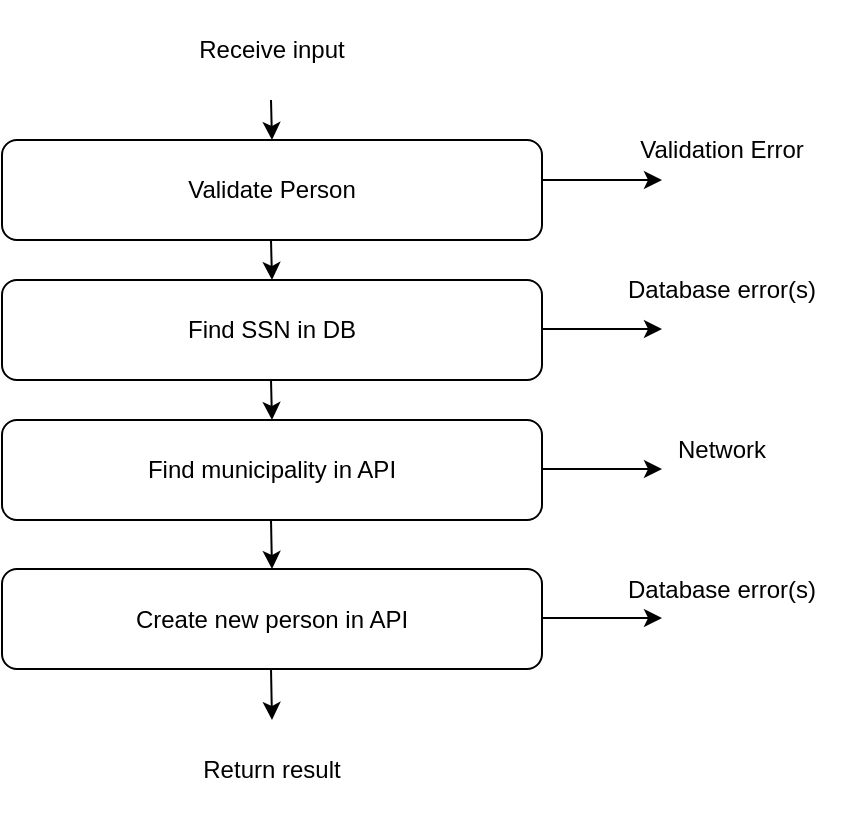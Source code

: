 <mxfile version="28.2.5">
  <diagram name="Page-1" id="AsdL_5mTY6G0yCW5HyQV">
    <mxGraphModel dx="1257" dy="844" grid="1" gridSize="10" guides="1" tooltips="1" connect="1" arrows="1" fold="1" page="1" pageScale="1" pageWidth="827" pageHeight="1169" math="0" shadow="0">
      <root>
        <mxCell id="0" />
        <mxCell id="1" parent="0" />
        <mxCell id="72SExVHrg0FJt113ZIdG-1" value="Receive input" style="rounded=1;whiteSpace=wrap;html=1;strokeColor=none;" vertex="1" parent="1">
          <mxGeometry x="150" y="300" width="270" height="50" as="geometry" />
        </mxCell>
        <mxCell id="72SExVHrg0FJt113ZIdG-2" value="Validate Person" style="rounded=1;whiteSpace=wrap;html=1;" vertex="1" parent="1">
          <mxGeometry x="150" y="370" width="270" height="50" as="geometry" />
        </mxCell>
        <mxCell id="72SExVHrg0FJt113ZIdG-3" value="Find SSN in DB" style="rounded=1;whiteSpace=wrap;html=1;" vertex="1" parent="1">
          <mxGeometry x="150" y="440" width="270" height="50" as="geometry" />
        </mxCell>
        <mxCell id="72SExVHrg0FJt113ZIdG-4" value="Find municipality in API" style="rounded=1;whiteSpace=wrap;html=1;" vertex="1" parent="1">
          <mxGeometry x="150" y="510" width="270" height="50" as="geometry" />
        </mxCell>
        <mxCell id="72SExVHrg0FJt113ZIdG-5" value="Create new person in API" style="rounded=1;whiteSpace=wrap;html=1;" vertex="1" parent="1">
          <mxGeometry x="150" y="584.5" width="270" height="50" as="geometry" />
        </mxCell>
        <mxCell id="72SExVHrg0FJt113ZIdG-6" value="" style="endArrow=classic;html=1;rounded=0;" edge="1" parent="1">
          <mxGeometry width="50" height="50" relative="1" as="geometry">
            <mxPoint x="284.5" y="634.5" as="sourcePoint" />
            <mxPoint x="285" y="660" as="targetPoint" />
          </mxGeometry>
        </mxCell>
        <mxCell id="72SExVHrg0FJt113ZIdG-7" value="" style="endArrow=classic;html=1;rounded=0;entryX=0.5;entryY=0;entryDx=0;entryDy=0;" edge="1" parent="1" target="72SExVHrg0FJt113ZIdG-2">
          <mxGeometry width="50" height="50" relative="1" as="geometry">
            <mxPoint x="284.5" y="350" as="sourcePoint" />
            <mxPoint x="284.5" y="400" as="targetPoint" />
          </mxGeometry>
        </mxCell>
        <mxCell id="72SExVHrg0FJt113ZIdG-8" value="" style="endArrow=classic;html=1;rounded=0;entryX=0.5;entryY=0;entryDx=0;entryDy=0;" edge="1" parent="1" target="72SExVHrg0FJt113ZIdG-3">
          <mxGeometry width="50" height="50" relative="1" as="geometry">
            <mxPoint x="284.5" y="420" as="sourcePoint" />
            <mxPoint x="284.5" y="470" as="targetPoint" />
          </mxGeometry>
        </mxCell>
        <mxCell id="72SExVHrg0FJt113ZIdG-9" value="" style="endArrow=classic;html=1;rounded=0;entryX=0.5;entryY=0;entryDx=0;entryDy=0;" edge="1" parent="1" target="72SExVHrg0FJt113ZIdG-4">
          <mxGeometry width="50" height="50" relative="1" as="geometry">
            <mxPoint x="284.5" y="490" as="sourcePoint" />
            <mxPoint x="284.5" y="540" as="targetPoint" />
          </mxGeometry>
        </mxCell>
        <mxCell id="72SExVHrg0FJt113ZIdG-10" value="" style="endArrow=classic;html=1;rounded=0;entryX=0.5;entryY=0;entryDx=0;entryDy=0;" edge="1" parent="1" target="72SExVHrg0FJt113ZIdG-5">
          <mxGeometry width="50" height="50" relative="1" as="geometry">
            <mxPoint x="284.5" y="560" as="sourcePoint" />
            <mxPoint x="285" y="590" as="targetPoint" />
          </mxGeometry>
        </mxCell>
        <mxCell id="72SExVHrg0FJt113ZIdG-11" value="Return result" style="rounded=1;whiteSpace=wrap;html=1;strokeColor=none;" vertex="1" parent="1">
          <mxGeometry x="150" y="660" width="270" height="50" as="geometry" />
        </mxCell>
        <mxCell id="72SExVHrg0FJt113ZIdG-12" value="" style="endArrow=classic;html=1;rounded=0;" edge="1" parent="1">
          <mxGeometry width="50" height="50" relative="1" as="geometry">
            <mxPoint x="420" y="390" as="sourcePoint" />
            <mxPoint x="480" y="390" as="targetPoint" />
          </mxGeometry>
        </mxCell>
        <mxCell id="72SExVHrg0FJt113ZIdG-13" value="" style="endArrow=classic;html=1;rounded=0;" edge="1" parent="1">
          <mxGeometry width="50" height="50" relative="1" as="geometry">
            <mxPoint x="420" y="464.5" as="sourcePoint" />
            <mxPoint x="480" y="464.5" as="targetPoint" />
          </mxGeometry>
        </mxCell>
        <mxCell id="72SExVHrg0FJt113ZIdG-14" value="" style="endArrow=classic;html=1;rounded=0;" edge="1" parent="1">
          <mxGeometry width="50" height="50" relative="1" as="geometry">
            <mxPoint x="420" y="534.5" as="sourcePoint" />
            <mxPoint x="480" y="534.5" as="targetPoint" />
          </mxGeometry>
        </mxCell>
        <mxCell id="72SExVHrg0FJt113ZIdG-15" value="" style="endArrow=classic;html=1;rounded=0;" edge="1" parent="1">
          <mxGeometry width="50" height="50" relative="1" as="geometry">
            <mxPoint x="420" y="609" as="sourcePoint" />
            <mxPoint x="480" y="609" as="targetPoint" />
          </mxGeometry>
        </mxCell>
        <mxCell id="72SExVHrg0FJt113ZIdG-16" value="Validation Error" style="text;html=1;align=center;verticalAlign=middle;whiteSpace=wrap;rounded=0;" vertex="1" parent="1">
          <mxGeometry x="450" y="360" width="120" height="30" as="geometry" />
        </mxCell>
        <mxCell id="72SExVHrg0FJt113ZIdG-17" value="Database error(s)" style="text;html=1;align=center;verticalAlign=middle;whiteSpace=wrap;rounded=0;" vertex="1" parent="1">
          <mxGeometry x="450" y="430" width="120" height="30" as="geometry" />
        </mxCell>
        <mxCell id="72SExVHrg0FJt113ZIdG-18" value="Database error(s)" style="text;html=1;align=center;verticalAlign=middle;whiteSpace=wrap;rounded=0;" vertex="1" parent="1">
          <mxGeometry x="450" y="580" width="120" height="30" as="geometry" />
        </mxCell>
        <mxCell id="72SExVHrg0FJt113ZIdG-19" value="Network" style="text;html=1;align=center;verticalAlign=middle;whiteSpace=wrap;rounded=0;" vertex="1" parent="1">
          <mxGeometry x="450" y="510" width="120" height="30" as="geometry" />
        </mxCell>
      </root>
    </mxGraphModel>
  </diagram>
</mxfile>
